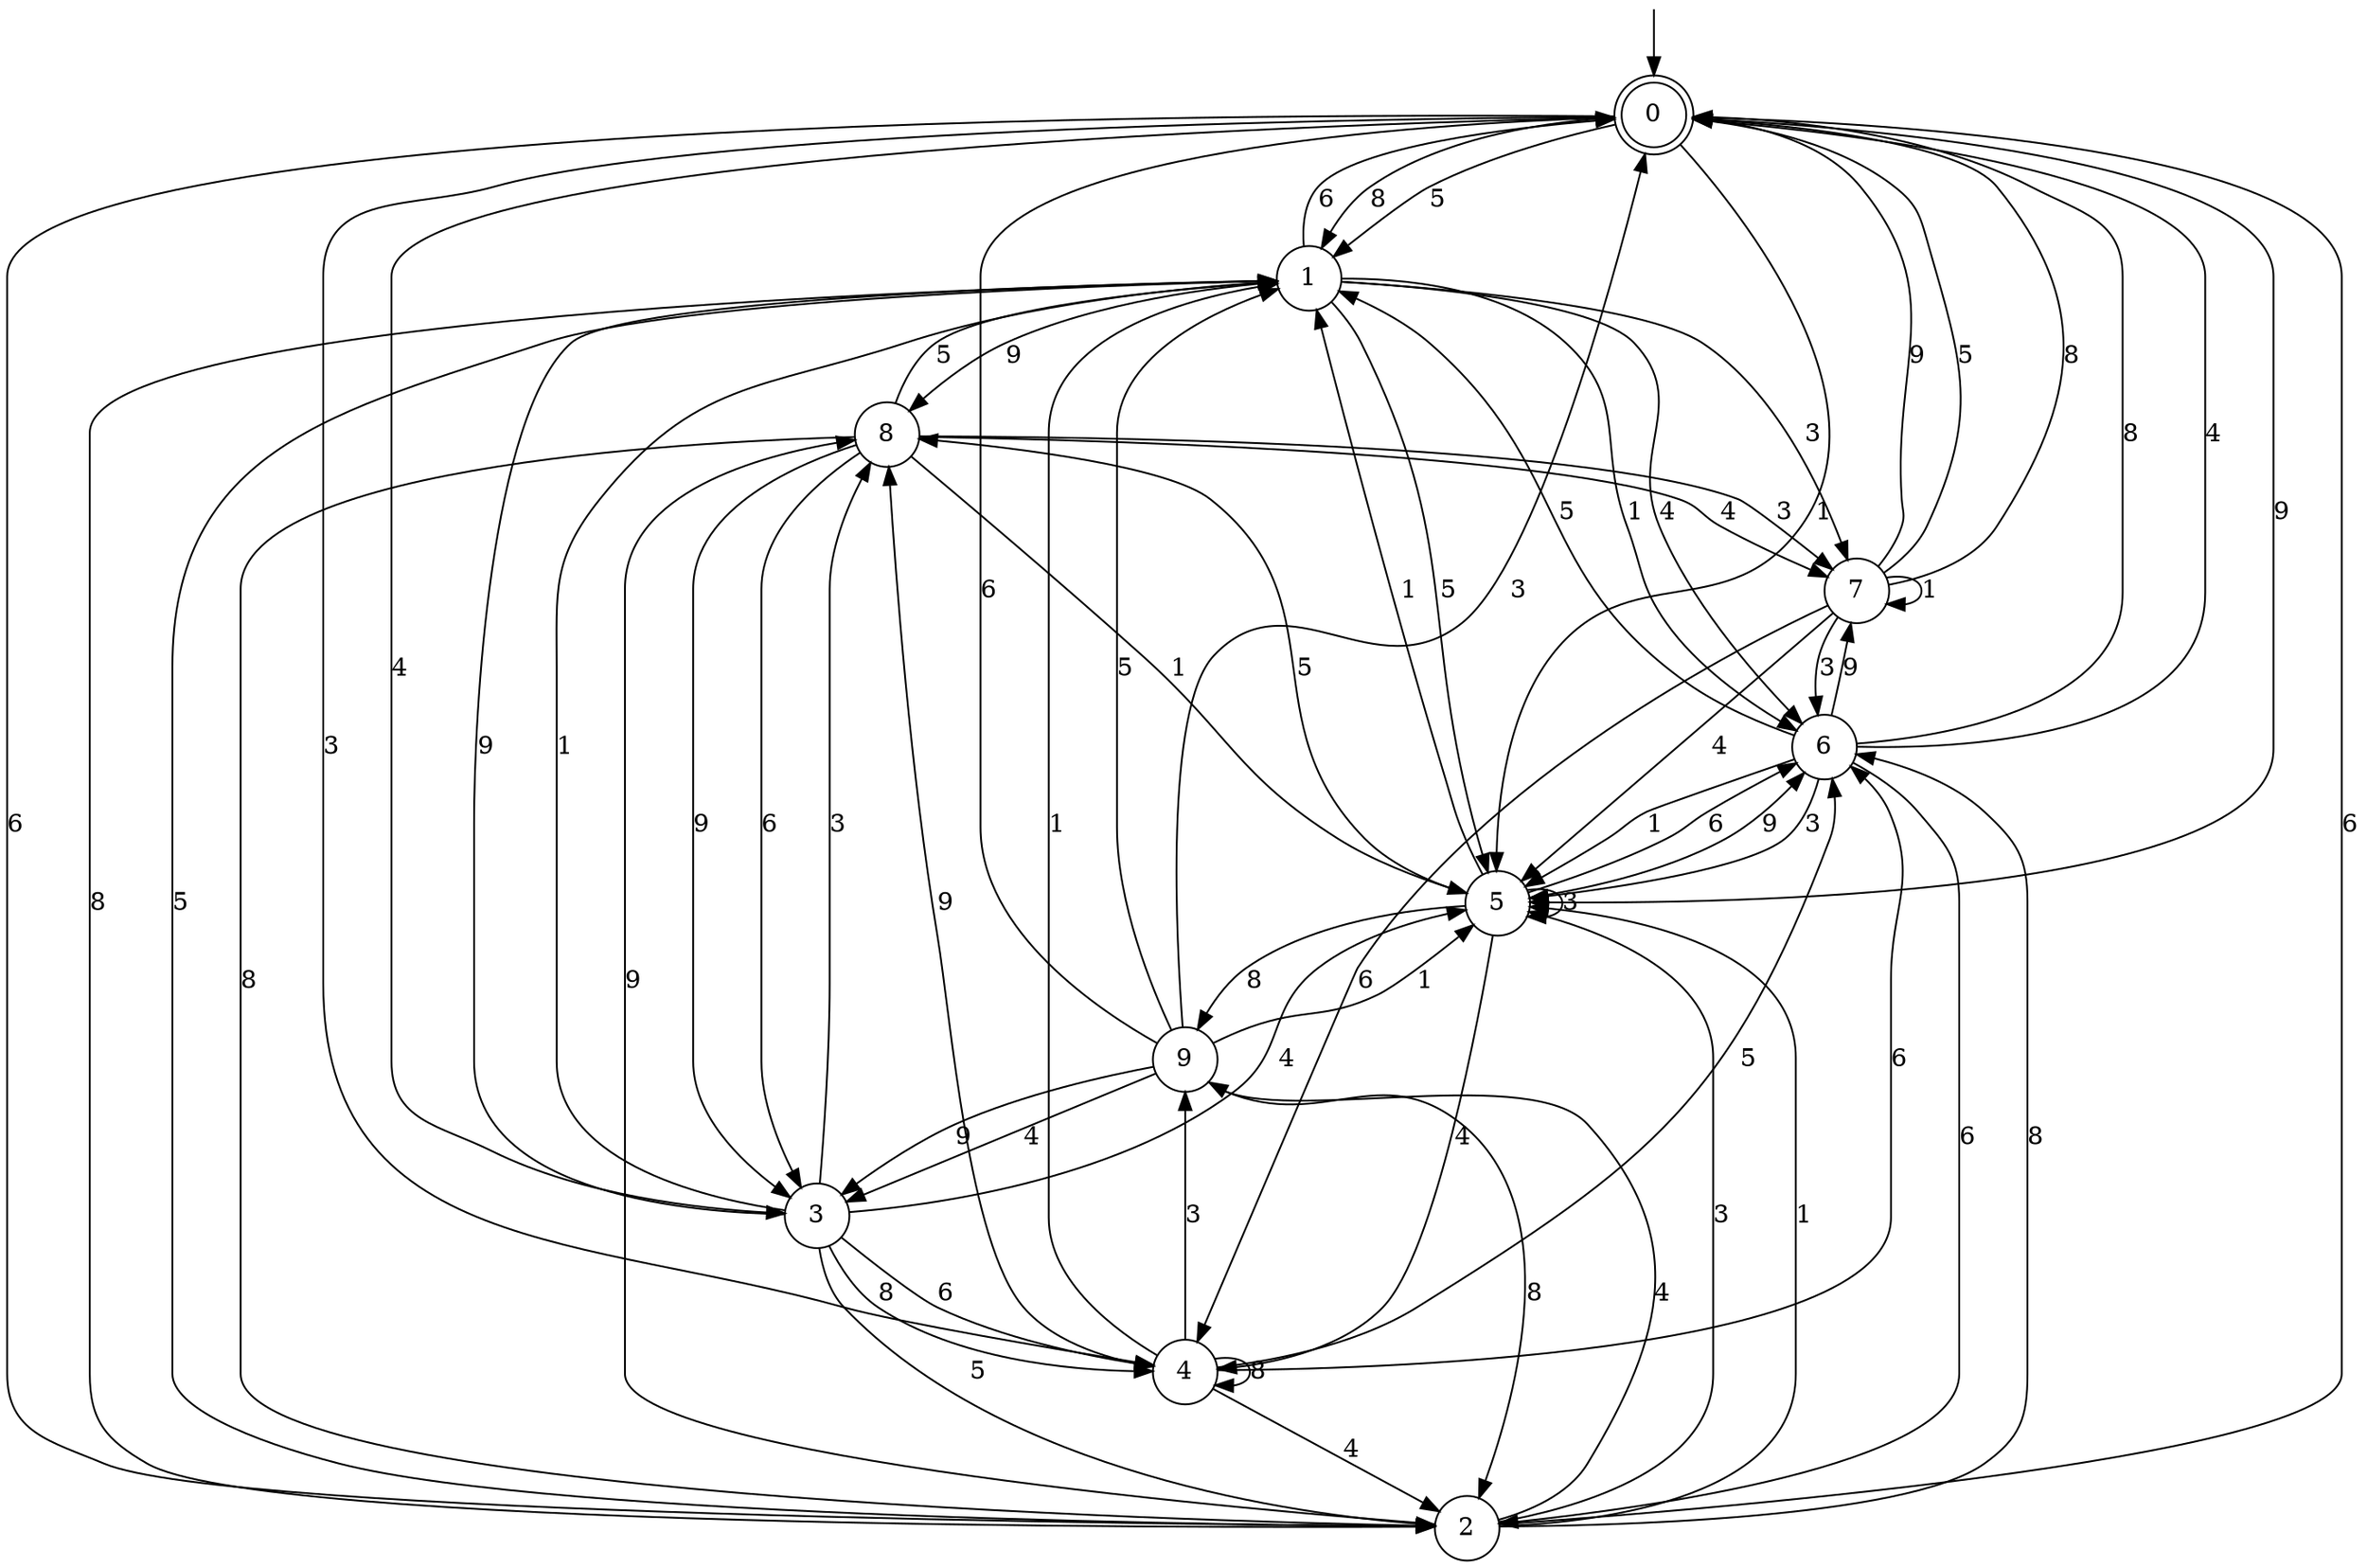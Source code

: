 digraph g {

	s0 [shape="doublecircle" label="0"];
	s1 [shape="circle" label="1"];
	s2 [shape="circle" label="2"];
	s3 [shape="circle" label="3"];
	s4 [shape="circle" label="4"];
	s5 [shape="circle" label="5"];
	s6 [shape="circle" label="6"];
	s7 [shape="circle" label="7"];
	s8 [shape="circle" label="8"];
	s9 [shape="circle" label="9"];
	s0 -> s1 [label="8"];
	s0 -> s2 [label="6"];
	s0 -> s3 [label="4"];
	s0 -> s4 [label="3"];
	s0 -> s5 [label="9"];
	s0 -> s5 [label="1"];
	s0 -> s1 [label="5"];
	s1 -> s2 [label="8"];
	s1 -> s0 [label="6"];
	s1 -> s6 [label="4"];
	s1 -> s7 [label="3"];
	s1 -> s8 [label="9"];
	s1 -> s6 [label="1"];
	s1 -> s5 [label="5"];
	s2 -> s6 [label="8"];
	s2 -> s0 [label="6"];
	s2 -> s9 [label="4"];
	s2 -> s5 [label="3"];
	s2 -> s8 [label="9"];
	s2 -> s5 [label="1"];
	s2 -> s1 [label="5"];
	s3 -> s4 [label="8"];
	s3 -> s4 [label="6"];
	s3 -> s5 [label="4"];
	s3 -> s8 [label="3"];
	s3 -> s1 [label="9"];
	s3 -> s1 [label="1"];
	s3 -> s2 [label="5"];
	s4 -> s4 [label="8"];
	s4 -> s6 [label="6"];
	s4 -> s2 [label="4"];
	s4 -> s9 [label="3"];
	s4 -> s8 [label="9"];
	s4 -> s1 [label="1"];
	s4 -> s6 [label="5"];
	s5 -> s9 [label="8"];
	s5 -> s6 [label="6"];
	s5 -> s4 [label="4"];
	s5 -> s5 [label="3"];
	s5 -> s6 [label="9"];
	s5 -> s1 [label="1"];
	s5 -> s8 [label="5"];
	s6 -> s0 [label="8"];
	s6 -> s2 [label="6"];
	s6 -> s0 [label="4"];
	s6 -> s5 [label="3"];
	s6 -> s7 [label="9"];
	s6 -> s5 [label="1"];
	s6 -> s1 [label="5"];
	s7 -> s0 [label="8"];
	s7 -> s4 [label="6"];
	s7 -> s5 [label="4"];
	s7 -> s6 [label="3"];
	s7 -> s0 [label="9"];
	s7 -> s7 [label="1"];
	s7 -> s0 [label="5"];
	s8 -> s2 [label="8"];
	s8 -> s3 [label="6"];
	s8 -> s7 [label="4"];
	s8 -> s7 [label="3"];
	s8 -> s3 [label="9"];
	s8 -> s5 [label="1"];
	s8 -> s1 [label="5"];
	s9 -> s2 [label="8"];
	s9 -> s0 [label="6"];
	s9 -> s3 [label="4"];
	s9 -> s0 [label="3"];
	s9 -> s3 [label="9"];
	s9 -> s5 [label="1"];
	s9 -> s1 [label="5"];

__start0 [label="" shape="none" width="0" height="0"];
__start0 -> s0;

}
